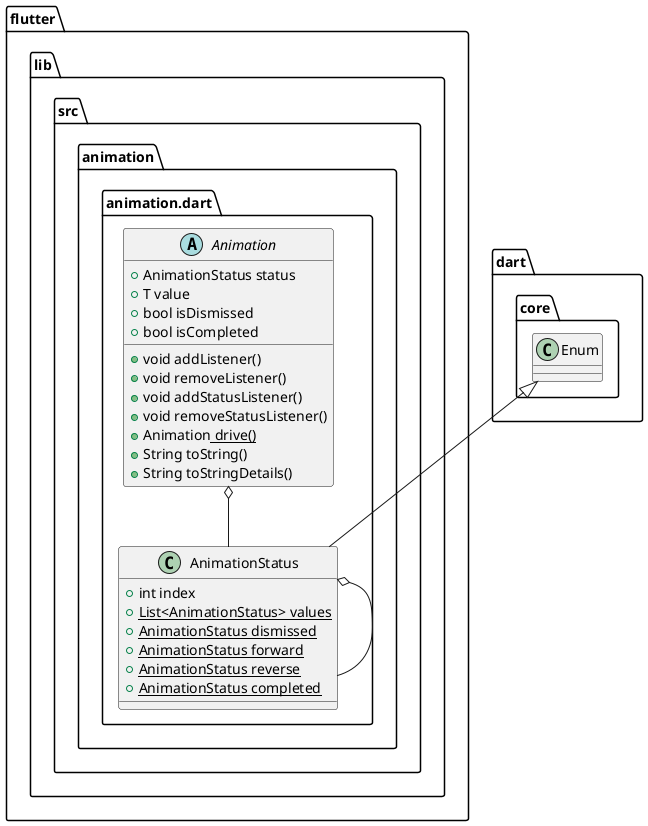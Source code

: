 @startuml
set namespaceSeparator ::

abstract class "flutter::lib::src::animation::animation.dart::Animation" {
  +AnimationStatus status
  +T value
  +bool isDismissed
  +bool isCompleted
  +void addListener()
  +void removeListener()
  +void addStatusListener()
  +void removeStatusListener()
  +Animation<U> drive()
  +String toString()
  +String toStringDetails()
}

"flutter::lib::src::animation::animation.dart::Animation" o-- "flutter::lib::src::animation::animation.dart::AnimationStatus"

class "flutter::lib::src::animation::animation.dart::AnimationStatus" {
  +int index
  {static} +List<AnimationStatus> values
  {static} +AnimationStatus dismissed
  {static} +AnimationStatus forward
  {static} +AnimationStatus reverse
  {static} +AnimationStatus completed
}

"flutter::lib::src::animation::animation.dart::AnimationStatus" o-- "flutter::lib::src::animation::animation.dart::AnimationStatus"
"dart::core::Enum" <|-- "flutter::lib::src::animation::animation.dart::AnimationStatus"


@enduml